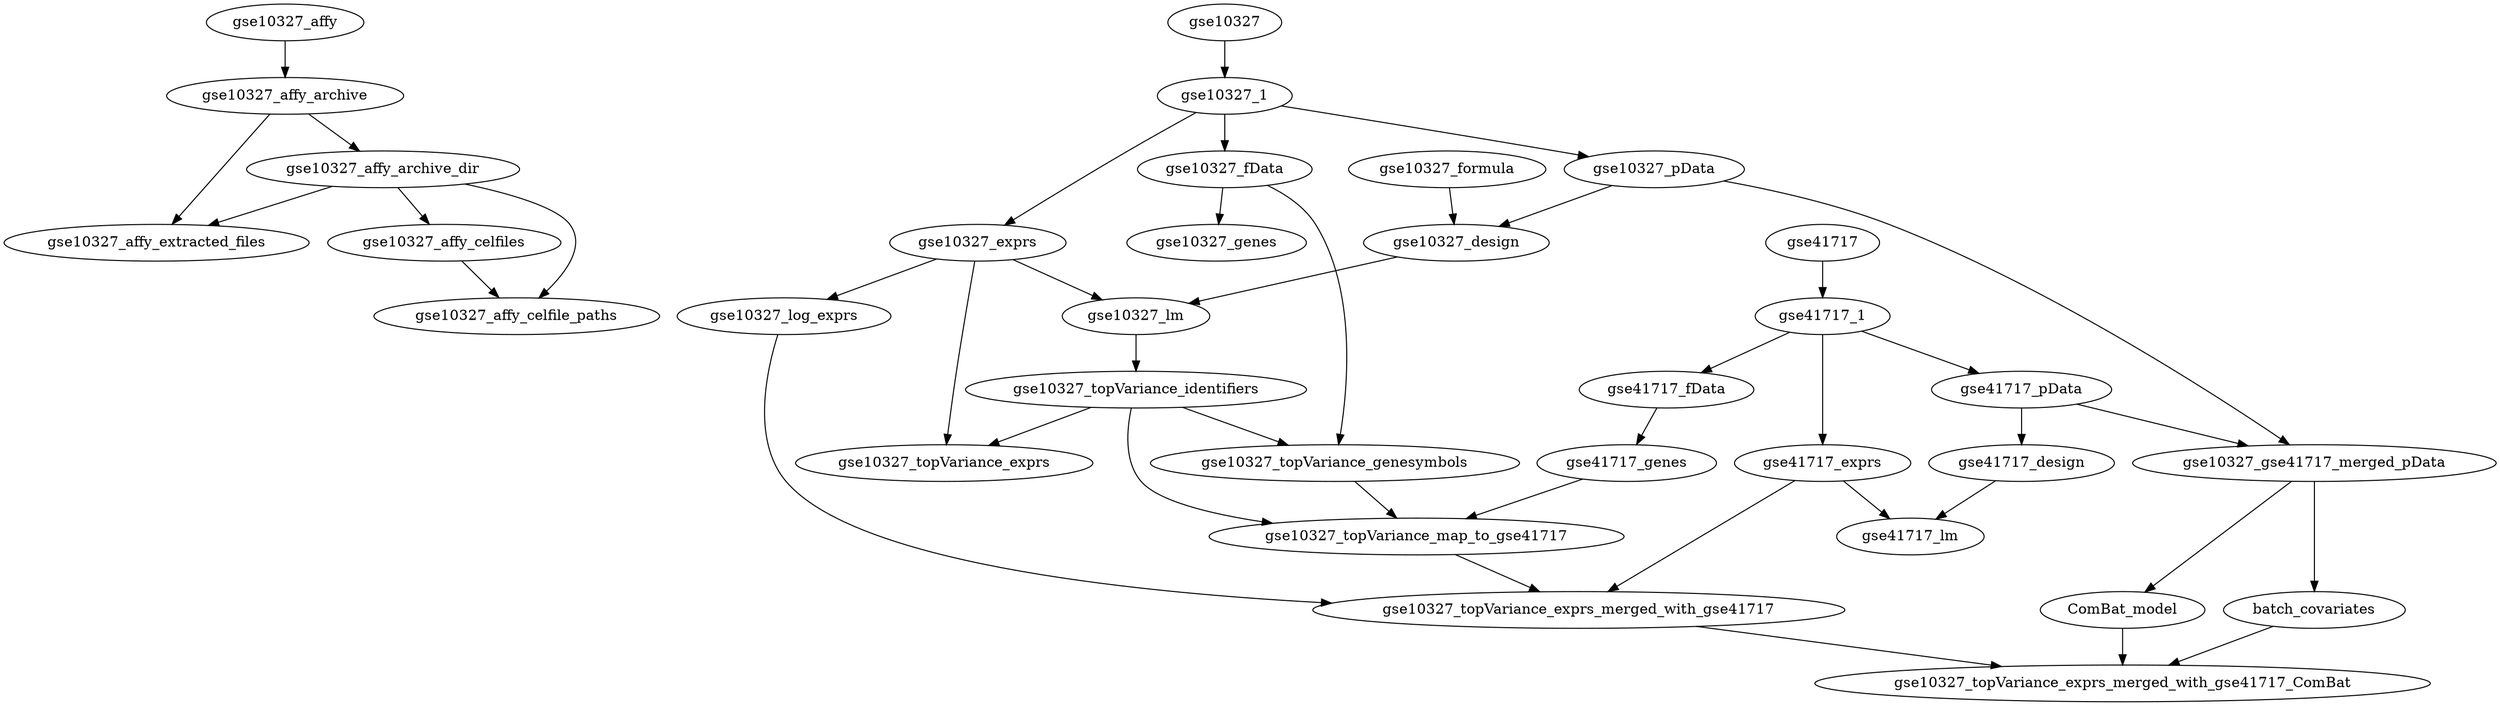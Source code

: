 #library(GEOquery)
#library(limma)
#library(sva)
#library(affy)
#extractGeneSymbols <- function(fData) {
#  field = fData[,'gene_assignment']
#  if(is.factor(field)) {
#    field = levels(field)[field]
#  }
#  unlist(lapply(strsplit(field," // "),"[",2))
#}
#match.ignore_case <- function(from_elmt,to) {
# tolower(to) == tolower(from_elmt) 
#}
#mapVectors <- function(from,to,match_fn=get("=="),names_from=names(from),names_to=names(to)) {
#  if(is.factor(to)) {
#    to = levels(to)[to]
#  }
#  if(is.factor(from)) {
#    from = levels(from)[from]
#  }
#  map <- sapply(from,function(from_elmt) {
#    i = which(match_fn(from_elmt,to))
#    if(!is.null(names_to)) {
#      names(i) <- names_to[i]
#    }
#    return(i)
#  })
#  names(map) <- names_from
#  return(map)
#}
#merge.by.map <- function(from,to,map,...) { #this only works if map is indexed by rownames of from
#  if(!is.null(names(map))) {
#    map_from_index <- names(map)
#    to_plus_map_from_index <- data.frame(to,NA)
#    for(i in map_from_index) {
#      if(length(map[[i]])>0) {
#        to_plus_map_from_index[map[[i]],ncol(to_plus_map_from_index)] <- i
#      }
#    }
#    merge(x=from,y=to_plus_map_from_index,by.x=0,by.y=ncol(to)+1,...)[,2:(ncol(from)+ncol(to)+1)]
#  }
#}
#loadInNewEnv <- function(file) {
#  envir=new.env()
#  load(file=file,envir=envir)
#  return(envir)
#}
#mergeByMap <- function(from,to,map) { # 'map' is a list whose elements are vectors of indices in 'to' and whose names are the rownames of 'from'
#  x0 <- cbind(from,names(map))
#  colnames(x0) <- c(colnames(from),"index")
#  y_index <- rep(NA,nrow(to))
#  for(i in 1:length(map)) {
#    y_index[map[[i]]] <- names(map)[i]
#  }
#  y0 <- cbind(to,y_index)
#  colnames(y0) <- c(colnames(to),"index")
#  merge(x0,y0,by="index")
#}
#unfactor <- function(x) {
#  result <- c()
#  for(i in 1:ncol(x)) {
#    if(is.factor(x[,i])) {
#      result = cbind(result,levels(x[,i])[x[,i]])
#    } else {
#      result = cbind(result,x[,i])
#    }
#  }
#  result <- as.data.frame(result,stringsAsFactors=FALSE)
#  dimnames(result) = dimnames(x)
#  result
#}
#highVarianceFilter <- function(lm,n) {
#  names(sort(lm$sigma,na.last=TRUE,decreasing=TRUE))[1:n]
#}
#fncomp <- function(x,fns,arglists=replicate(length(fns),list())) {
#  result <- x
#  for (i in 1:length(fns)) {
#    fn <- fns[[i]];
#    if (!is.function(fn)) {
#      fn <- get(fn,mode="function")
#    }
#    arglist = pairlist(result)
#    arglist = append(arglist,arglists[[i]])
#    result <- do.call(fn,arglist);
#  }
#  return(result)
#}
#clean.args<-function(argstr,fn,exclude.repeats=FALSE,exclude.other=NULL, # from plotrix package
# dots.ok=TRUE) {
#
# fnargs<-names(formals(fn))
# if(length(argstr) > 0 && !("..." %in% fnargs && dots.ok)) {
#  badargs<-names(argstr)[!sapply(names(argstr),"%in%",c(fnargs,""))]
#  for(i in badargs) argstr[[i]]<-NULL
# }
# if(exclude.repeats) {
#  ntab<-table(names(argstr))
#  badargs<-names(ntab)[ntab > 1 & names(ntab) != ""]
#  for (i in badargs) argstr[[i]]<-NULL
# }
# for(i in exclude.other) argstr[[i]]<-NULL
# argstr
#}
#
#untar_and_list <- function(...) {
#  argstr=append(list(list=FALSE),list(...))
#  if(do.call(untar,clean.args(argstr,fn=untar,exclude.repeats=TRUE))==0) {
#    argstr=append(list(list=TRUE),list(...))
#    return(do.call(untar,clean.args(argstr,fn=untar,exclude.repeats=TRUE)))
#  }
#}
#
#
  

digraph csc_mousemodel {
  gse10327_affy [call=getGEOSuppFiles,GEO="'GSE10327'"]
// see https://stat.ethz.ch/pipermail/bioconductor/2012-February/043440.html
// regarding getting an AffyBatch object from a GEO accession number

  gse10327_affy_archive [call=fncomp,fns="c('rownames','[')",arglists="list(list(),list(i=1))"]
  gse10327_affy -> gse10327_affy_archive [arg=x]
  gse10327_affy_archive_dir [call=dirname]
  gse10327_affy_archive -> gse10327_affy_archive_dir [arg=path]
 
  gse10327_affy_extracted_files [call=untar_and_list]
  gse10327_affy_archive_dir -> gse10327_affy_extracted_files [arg=exdir]
  gse10327_affy_archive -> gse10327_affy_extracted_files [arg=tarfile]
  gse10327_affy_celfiles [call="list.celfiles"]
  gse10327_affy_archive_dir -> gse10327_affy_celfiles
  gse10327_affy_celfile_paths [call="file.path"]
  gse10327_affy_celfiles -> gse10327_affy_celfile_paths [arg=b]
  gse10327_affy_archive_dir -> gse10327_affy_celfile_paths [arg=a]

/*
  gse10327_AffyBatch [call="read.affybatch"]
  gse10327_affy_celfile_paths -> gse10327_AffyBatch [arg=filenames]
  gse10327_calls [call="mas5calls"]
  gse10327_AffyBatch -> gse10327_calls [arg=object]
*/

//http://bcloud.org/ge/users/gex/index/computer.htm
//Liu, W. M. and Mei, R. and Di, X. and Ryder, T. B. and Hubbell, E.
//     and Dee, S. and Webster, T. A. and Harrington, C. A. and Ho, M. H.
//     and Baid, J. and Smeekens, S. P. (2002) Analysis of high density
//     expression microarrays with signed-rank call algorithms,
//     Bioinformatics, 18(12), pp. 1593-1599.
//The statistical method for making detection calls is described in the
//'Detection calls' subsection of the 'Algorithms' section in the above paper
//The null hypothesis is that the median 'discrimination score' for a probeset
//exceeds a value $\tau$ chosen so to achieve a balance between sensitivity and specificity:
//$H_0: median(R_i) = median(\frac{PM_i - MM_i}{PM_i + MM_i}) > \tau$.
//p-value thresholds for $H_0$ are also chosen to balance sensitivity and specificity.


//  gse10327_affy_files [call=untar,list=TRUE]
//  gse10327_affy -> gse10327_affy_files [
  gse10327 [call=getGEO,GEO="'GSE10327'"]
  gse10327_1 [call="[[",i=1]
  gse10327 -> gse10327_1
  gse10327_pData [call=pData]
  gse10327_1 -> gse10327_pData [arg=object]
  gse10327_exprs [call=exprs]
  gse10327_1 -> gse10327_exprs [arg=object]
  gse10327_fData [call=fData]
  gse10327_1 -> gse10327_fData [arg=object]
  gse10327_formula [call="as.formula",object="'~characteristics_ch1'"]
//  gse10327_design [call="model.matrix",object="as.formula(~characteristics_ch1)"]
  gse10327_design [call="model.matrix"]
  gse10327_formula -> gse10327_design [arg="object"]
  gse10327_pData -> gse10327_design [arg=data]
  gse10327_lm [call="lmFit"]
  gse10327_design -> gse10327_lm [arg=design]
  gse10327_exprs -> gse10327_lm [arg=object]
  gse10327_log_exprs [call=log]
  gse10327_exprs -> gse10327_log_exprs [arg=x]
//  gse10327_eBayes [call="eBayes"]
//  gse10327_lm -> gse10327_eBayes [arg=fit]
//  gse10327_topTable [call=topTable,coef=2,adjust="'BH'","p.value"=0.05,number=100]
//  gse10327_eBayes -> gse10327_topTable [arg=fit]
//  gse10327_topTable_annotated [call=merge,by="'ID'"]
//  gse10327_topTable -> gse10327_topTable_annotated [arg=x]

//  gse10327_topTable_identifiers [call=subset,select="quote(ID)"]
//  gse10327_topTable -> gse10327_topTable_identifiers [arg=x]

  gse10327_topVariance_identifiers [call=highVarianceFilter,n=100]
  gse10327_lm -> gse10327_topVariance_identifiers [arg=lm]
  gse10327_topVariance_exprs [call="[",j=TRUE]
  gse10327_exprs -> gse10327_topVariance_exprs
  gse10327_topVariance_identifiers -> gse10327_topVariance_exprs [arg=i]

  gse10327_topVariance_genesymbols [call="[",j="'Gene Symbol'"]
  gse10327_topVariance_identifiers -> gse10327_topVariance_genesymbols [arg=i]
  gse10327_fData -> gse10327_topVariance_genesymbols
 
//  gse10327_fData -> gse10327_topTable_annotated [arg=y]

//  gse12992 [call=getGEO,GEO="'GSE12992'"]
  gse41717 [call=getGEO,GEO="'GSE41717'"]
  gse41717_1 [call="[[",i=1]
  gse41717 -> gse41717_1
  gse41717_pData [call=pData]
  gse41717_1 -> gse41717_pData [arg=object]
  gse41717_exprs [call=exprs]
  gse41717_1 -> gse41717_exprs [arg=object]
  gse41717_fData [call=fData]
  gse41717_1 -> gse41717_fData [arg=object]
//  gse41717_formula [call="as.formula",object="'~characteristics_ch1'"]
//  gse41717_design [call="model.matrix"]
//  gse41717_formula -> gse41717_design [arg="object"]
  gse41717_design [call="model.matrix",object="quote(~characteristics_ch1)"]
  gse41717_pData -> gse41717_design [arg=data]
  gse41717_lm [call="lmFit"]
  gse41717_design -> gse41717_lm [arg=design]
  gse41717_exprs -> gse41717_lm [arg=object]
//  gse41717_eBayes [call="eBayes"]
//  gse41717_lm -> gse41717_eBayes [arg=fit]
//  gse41717_topTable [call=topTable,coef=2,adjust="'BH'","p.value"=0.05,number=100]
//  gse41717_eBayes -> gse41717_topTable [arg=fit]
//  gse41717_topTable_annotated [call=merge,by="'ID'"]
//  gse41717_topTable -> gse41717_topTable_annotated [arg=x]
//  gse41717_fData -> gse41717_topTable_annotated [arg=y]

//  gse41717_topTable_identifiers [call=subset,select="quote(ID)"]
//  gse41717_topTable -> gse41717_topTable_identifiers [arg=x]

//  gse41717_topVariance_identifiers [call=highVarianceFilter,n=100]
//  gse41717_lm -> gse41717_topVariance_identifiers [arg=lm]
//  gse41717_topVariance_exprs [call="[",j=TRUE]
//  gse41717_exprs -> gse41717_topVariance_exprs [arg=x]
//  gse41717_topVariance_identifiers -> gse41717_topVariance_exprs [arg=i]
  
  gse10327_topVariance_map_to_gse41717 [call="mapVectors",match_fn="quote(match.ignore_case)"]
  gse10327_topVariance_genesymbols -> gse10327_topVariance_map_to_gse41717 [arg=from]
  gse41717_genes -> gse10327_topVariance_map_to_gse41717 [arg=to]
  gse10327_topVariance_identifiers -> gse10327_topVariance_map_to_gse41717 [arg=names_from]

  gse10327_topVariance_exprs_merged_with_gse41717 [call="merge.by.map"]
  gse10327_log_exprs -> gse10327_topVariance_exprs_merged_with_gse41717 [arg=from]
  gse41717_exprs -> gse10327_topVariance_exprs_merged_with_gse41717 [arg=to]
  gse10327_topVariance_map_to_gse41717 -> gse10327_topVariance_exprs_merged_with_gse41717 [arg=map]

  gse10327_gse41717_merged_pData [call="merge",all=TRUE]
  gse10327_pData -> gse10327_gse41717_merged_pData [arg=x]
  gse41717_pData -> gse10327_gse41717_merged_pData [arg=y]

  gse10327_gse41717_merged_pData -> ComBat_model [arg=data]
  batch_covariates [call="with", expr="quote(platform_id)"]
  gse10327_gse41717_merged_pData -> batch_covariates [arg="data"]
  
  ComBat_model [call="model.matrix",object="quote(~1)"]
 
  gse10327_topVariance_exprs_merged_with_gse41717_ComBat [call="ComBat"]
  gse10327_topVariance_exprs_merged_with_gse41717 -> gse10327_topVariance_exprs_merged_with_gse41717_ComBat [arg=dat]
  ComBat_model -> gse10327_topVariance_exprs_merged_with_gse41717_ComBat [arg=mod]
  batch_covariates -> gse10327_topVariance_exprs_merged_with_gse41717_ComBat [arg=batch]

//  leading_combined_env [call=loadInNewEnv,file="'combined.RData'"]
//  leading_combined_data [call="$",i="'combined.expr'"]
//  leading_combined_env -> leading_combined_data [arg=x]
//  leading_edge_genes [call=rownames]

//  leading_combined_data -> leading_edge_genes [arg=x]
  gse41717_genes [call=extractGeneSymbols]
  gse41717_fData -> gse41717_genes [arg=fData]
  gse10327_genes [call="[",i="'Gene Symbol'"]
  gse10327_fData -> gse10327_genes

//  map41717 [call="mapVectors"]
//  gse41717_genes -> map41717 [arg=from]
//  leading_edge_genes -> map41717 [arg=to]

//  leading_combined_data_plus_gse41717 [call="mergeByMap"]
//  gse41717_exprs -> leading_combined_data_plus_gse41717 [arg=from]
//  leading_combined_data -> leading_combined_data_plus_gse41717 [arg=to]
//  map41717 -> leading_combined_data_plus_gse41717 [arg=map]
//  leading_combined_data_plus_gse41717_noindex [call="subset",select="quote(-index)"]
//  leading_combined_data_plus_gse41717 -> leading_combined_data_plus_gse41717_noindex [arg=x]

//  gse41717_topTable_genes [call="extractGeneSymbols"]
//  gse41717_topTable_annotated -> gse41717_topTable_genes [arg="fData"]
//  map41717to10327 [call="mapVectors"]
//  gse41717_topTable_genes -> map41717to10327 [arg=from]
//  gse10327_genes -> map41717to10327 [arg=to]
//
//  gse10327_merged_to_gse41717_topTable [call="mergeByMap"]
//  gse41717_exprs -> leading_combined_data_plus_gse41717 [arg=from]
//  leading_combined_data -> leading_combined_data_plus_gse41717 [arg=to]
//  map41717 -> leading_combined_data_plus_gse41717 [arg=map]
  
}

##gse41717_genes <- extractGeneSymbols(fData(pipeline['gse41717'][[1]][20000:20050,]))
##gse10327_genes <- fData(pipeline['gse10327'][[1]])[,"Gene Symbol"]
##leading_edge_genes <- rownames(pipeline['leading_combined']$combined.expr)
##map <- mapVectors(from,to)
##map <- mapVectors(gse41717_genes,leading_edge_genes)
